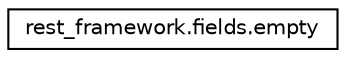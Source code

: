 digraph "Graphical Class Hierarchy"
{
 // LATEX_PDF_SIZE
  edge [fontname="Helvetica",fontsize="10",labelfontname="Helvetica",labelfontsize="10"];
  node [fontname="Helvetica",fontsize="10",shape=record];
  rankdir="LR";
  Node0 [label="rest_framework.fields.empty",height=0.2,width=0.4,color="black", fillcolor="white", style="filled",URL="$classrest__framework_1_1fields_1_1empty.html",tooltip=" "];
}
